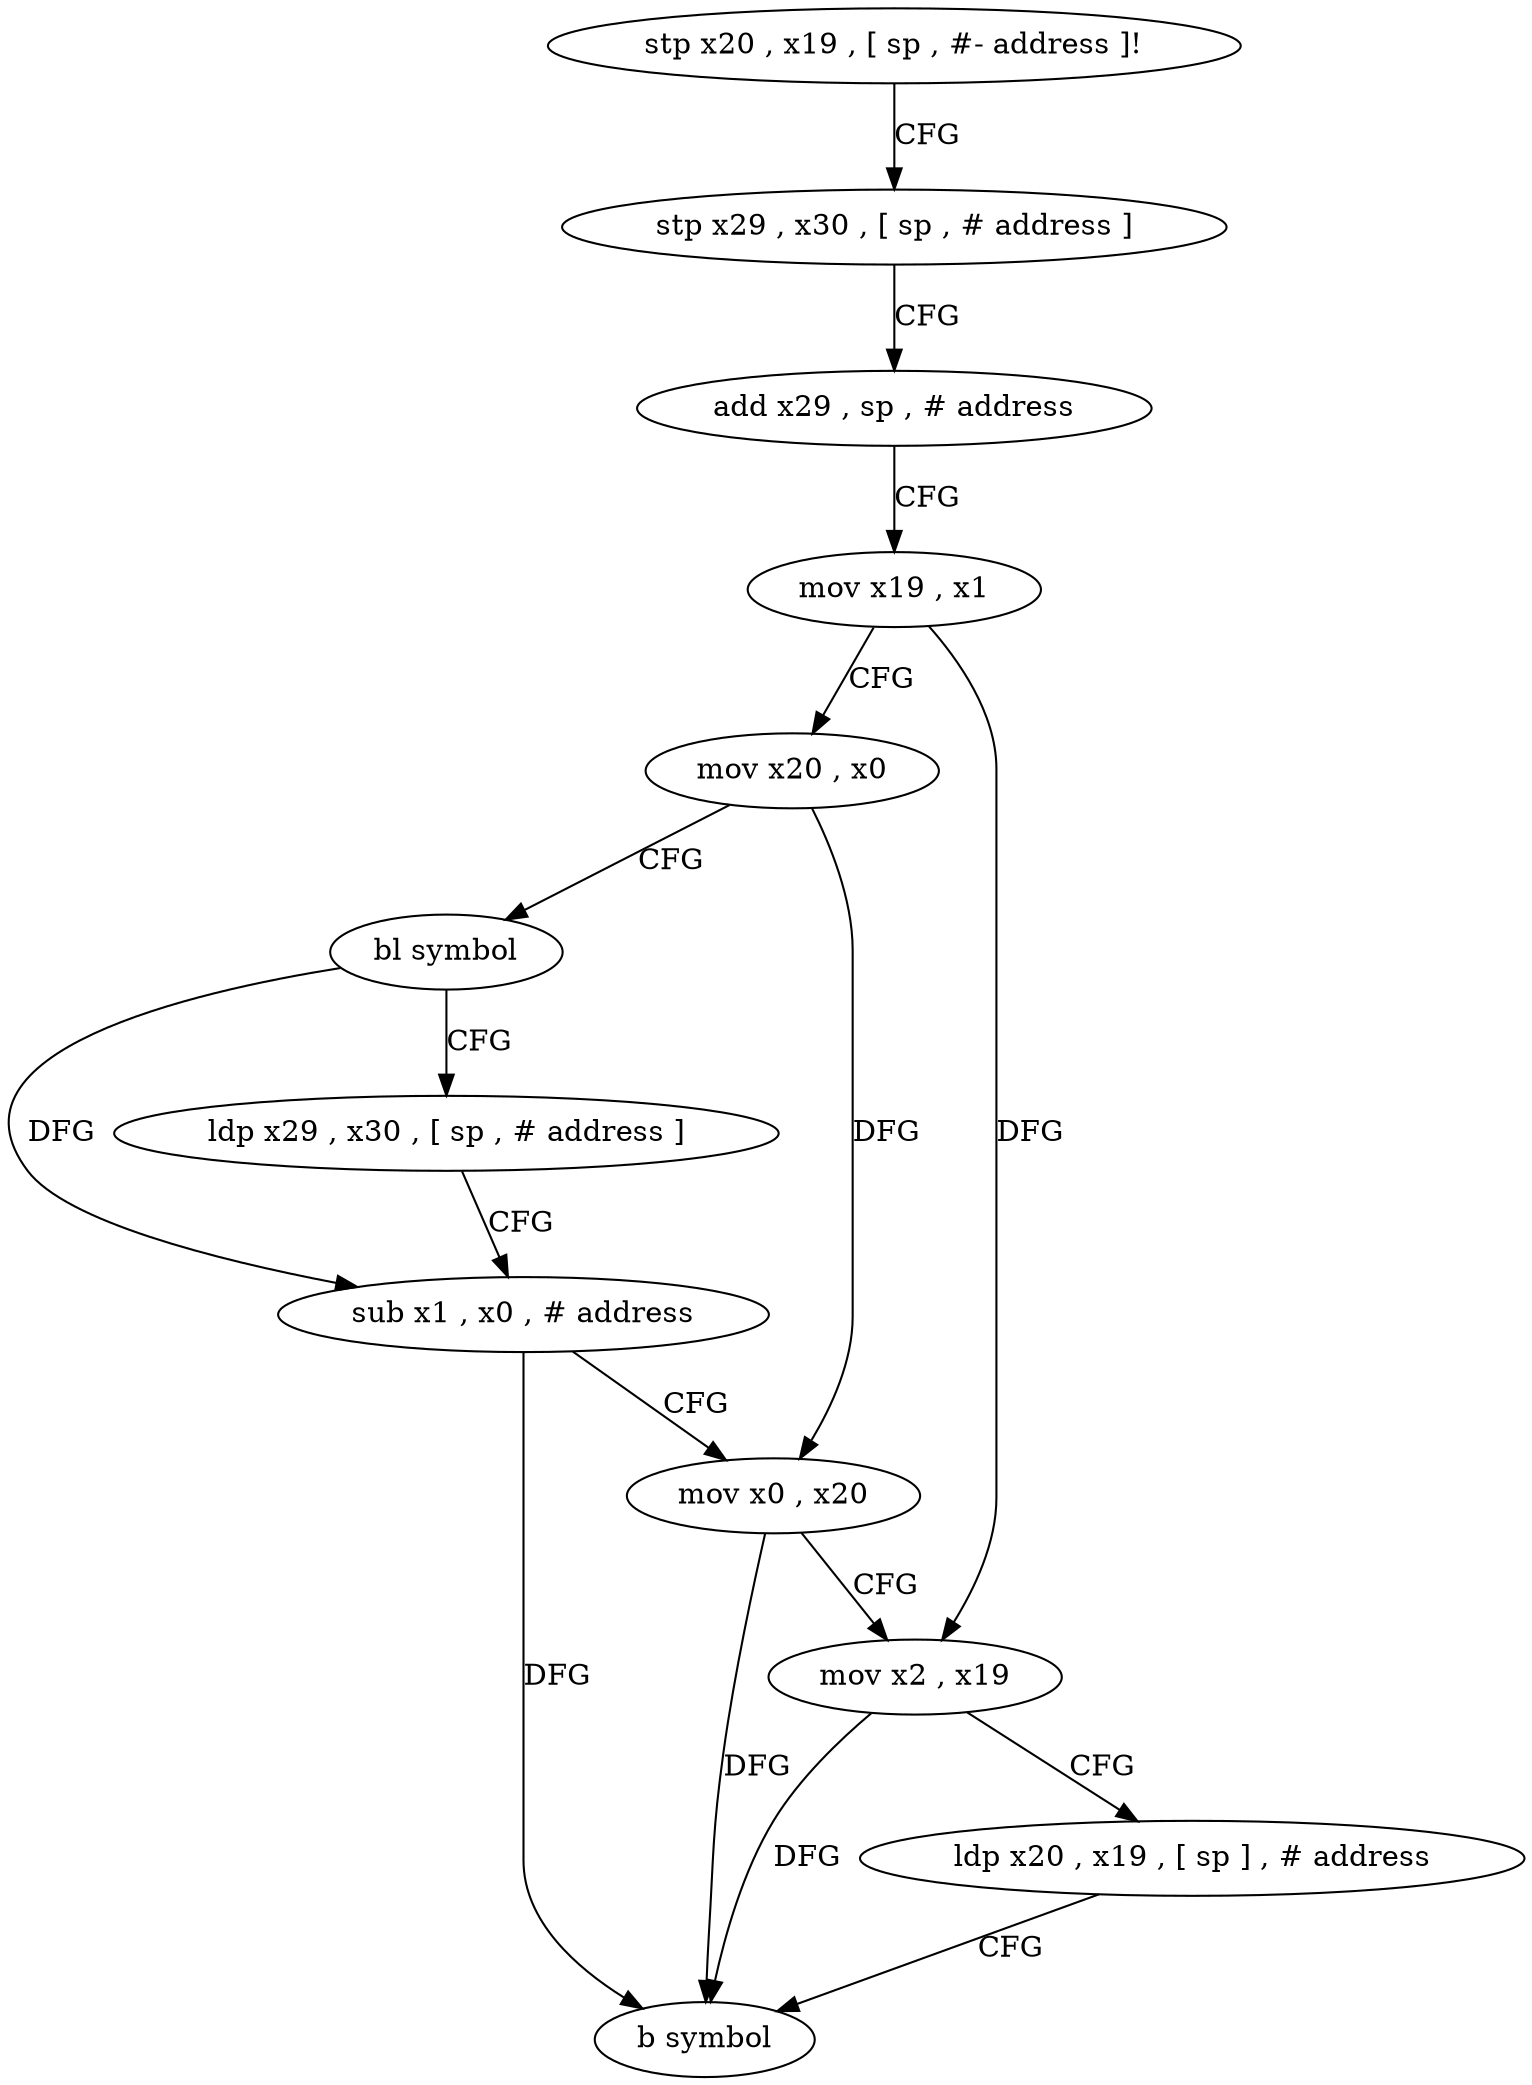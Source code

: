 digraph "func" {
"163208" [label = "stp x20 , x19 , [ sp , #- address ]!" ]
"163212" [label = "stp x29 , x30 , [ sp , # address ]" ]
"163216" [label = "add x29 , sp , # address" ]
"163220" [label = "mov x19 , x1" ]
"163224" [label = "mov x20 , x0" ]
"163228" [label = "bl symbol" ]
"163232" [label = "ldp x29 , x30 , [ sp , # address ]" ]
"163236" [label = "sub x1 , x0 , # address" ]
"163240" [label = "mov x0 , x20" ]
"163244" [label = "mov x2 , x19" ]
"163248" [label = "ldp x20 , x19 , [ sp ] , # address" ]
"163252" [label = "b symbol" ]
"163208" -> "163212" [ label = "CFG" ]
"163212" -> "163216" [ label = "CFG" ]
"163216" -> "163220" [ label = "CFG" ]
"163220" -> "163224" [ label = "CFG" ]
"163220" -> "163244" [ label = "DFG" ]
"163224" -> "163228" [ label = "CFG" ]
"163224" -> "163240" [ label = "DFG" ]
"163228" -> "163232" [ label = "CFG" ]
"163228" -> "163236" [ label = "DFG" ]
"163232" -> "163236" [ label = "CFG" ]
"163236" -> "163240" [ label = "CFG" ]
"163236" -> "163252" [ label = "DFG" ]
"163240" -> "163244" [ label = "CFG" ]
"163240" -> "163252" [ label = "DFG" ]
"163244" -> "163248" [ label = "CFG" ]
"163244" -> "163252" [ label = "DFG" ]
"163248" -> "163252" [ label = "CFG" ]
}
